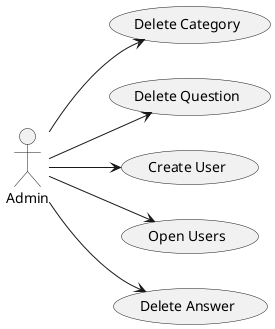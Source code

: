 @startuml

actor Admin

left to right direction

(Delete Category) as UC1
(Delete Question) as UC2
(Create User) as UC3
(Open Users) as UC4
(Delete Answer) as UC5

Admin --> UC1
Admin --> UC2
Admin --> UC3
Admin --> UC4
Admin --> UC5

@enduml